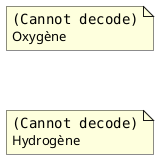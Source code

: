 @startuml

<style>
    linecolor transparent
    backgroundcolor white
</style>

note as O
    <img:/home/fitzwilliam/Documents/bachelor/images/physique/O.png>
    Oxygène
end note

note as H
    <img:/home/fitzwilliam/Documents/bachelor/images/physique/H.png>
    Hydrogène
end note

O -[hidden]d-> H

@enduml